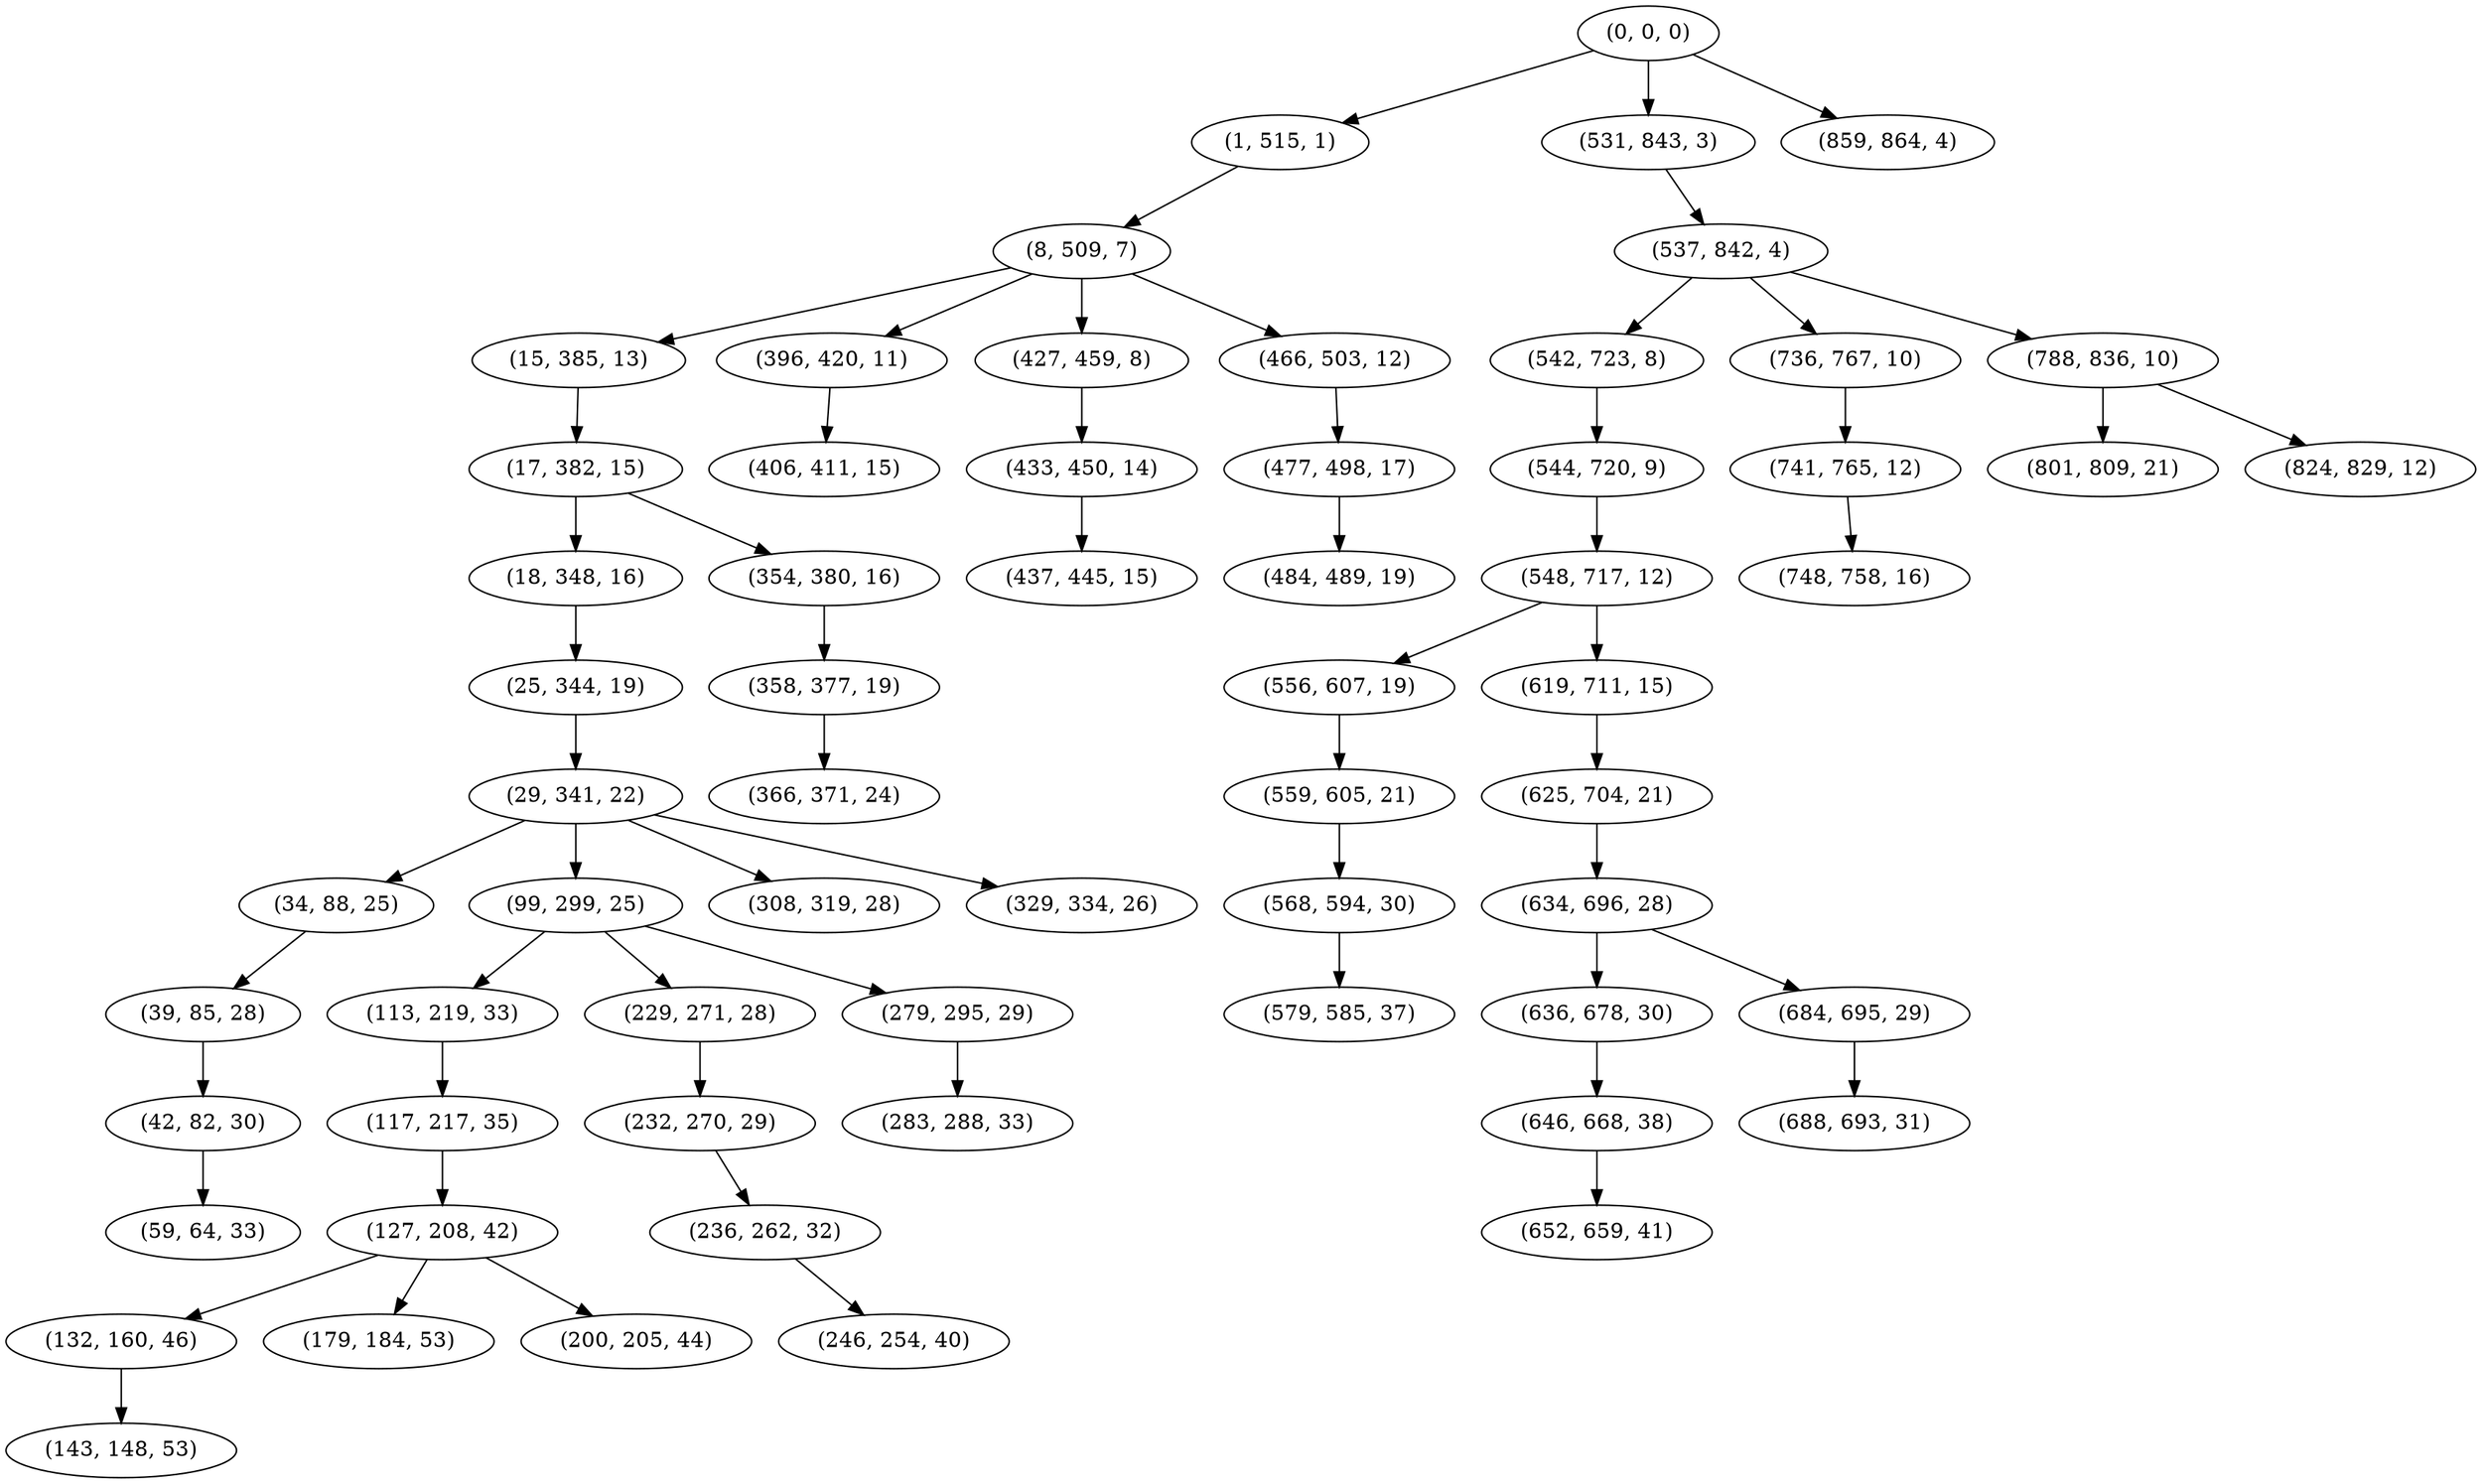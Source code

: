 digraph tree {
    "(0, 0, 0)";
    "(1, 515, 1)";
    "(8, 509, 7)";
    "(15, 385, 13)";
    "(17, 382, 15)";
    "(18, 348, 16)";
    "(25, 344, 19)";
    "(29, 341, 22)";
    "(34, 88, 25)";
    "(39, 85, 28)";
    "(42, 82, 30)";
    "(59, 64, 33)";
    "(99, 299, 25)";
    "(113, 219, 33)";
    "(117, 217, 35)";
    "(127, 208, 42)";
    "(132, 160, 46)";
    "(143, 148, 53)";
    "(179, 184, 53)";
    "(200, 205, 44)";
    "(229, 271, 28)";
    "(232, 270, 29)";
    "(236, 262, 32)";
    "(246, 254, 40)";
    "(279, 295, 29)";
    "(283, 288, 33)";
    "(308, 319, 28)";
    "(329, 334, 26)";
    "(354, 380, 16)";
    "(358, 377, 19)";
    "(366, 371, 24)";
    "(396, 420, 11)";
    "(406, 411, 15)";
    "(427, 459, 8)";
    "(433, 450, 14)";
    "(437, 445, 15)";
    "(466, 503, 12)";
    "(477, 498, 17)";
    "(484, 489, 19)";
    "(531, 843, 3)";
    "(537, 842, 4)";
    "(542, 723, 8)";
    "(544, 720, 9)";
    "(548, 717, 12)";
    "(556, 607, 19)";
    "(559, 605, 21)";
    "(568, 594, 30)";
    "(579, 585, 37)";
    "(619, 711, 15)";
    "(625, 704, 21)";
    "(634, 696, 28)";
    "(636, 678, 30)";
    "(646, 668, 38)";
    "(652, 659, 41)";
    "(684, 695, 29)";
    "(688, 693, 31)";
    "(736, 767, 10)";
    "(741, 765, 12)";
    "(748, 758, 16)";
    "(788, 836, 10)";
    "(801, 809, 21)";
    "(824, 829, 12)";
    "(859, 864, 4)";
    "(0, 0, 0)" -> "(1, 515, 1)";
    "(0, 0, 0)" -> "(531, 843, 3)";
    "(0, 0, 0)" -> "(859, 864, 4)";
    "(1, 515, 1)" -> "(8, 509, 7)";
    "(8, 509, 7)" -> "(15, 385, 13)";
    "(8, 509, 7)" -> "(396, 420, 11)";
    "(8, 509, 7)" -> "(427, 459, 8)";
    "(8, 509, 7)" -> "(466, 503, 12)";
    "(15, 385, 13)" -> "(17, 382, 15)";
    "(17, 382, 15)" -> "(18, 348, 16)";
    "(17, 382, 15)" -> "(354, 380, 16)";
    "(18, 348, 16)" -> "(25, 344, 19)";
    "(25, 344, 19)" -> "(29, 341, 22)";
    "(29, 341, 22)" -> "(34, 88, 25)";
    "(29, 341, 22)" -> "(99, 299, 25)";
    "(29, 341, 22)" -> "(308, 319, 28)";
    "(29, 341, 22)" -> "(329, 334, 26)";
    "(34, 88, 25)" -> "(39, 85, 28)";
    "(39, 85, 28)" -> "(42, 82, 30)";
    "(42, 82, 30)" -> "(59, 64, 33)";
    "(99, 299, 25)" -> "(113, 219, 33)";
    "(99, 299, 25)" -> "(229, 271, 28)";
    "(99, 299, 25)" -> "(279, 295, 29)";
    "(113, 219, 33)" -> "(117, 217, 35)";
    "(117, 217, 35)" -> "(127, 208, 42)";
    "(127, 208, 42)" -> "(132, 160, 46)";
    "(127, 208, 42)" -> "(179, 184, 53)";
    "(127, 208, 42)" -> "(200, 205, 44)";
    "(132, 160, 46)" -> "(143, 148, 53)";
    "(229, 271, 28)" -> "(232, 270, 29)";
    "(232, 270, 29)" -> "(236, 262, 32)";
    "(236, 262, 32)" -> "(246, 254, 40)";
    "(279, 295, 29)" -> "(283, 288, 33)";
    "(354, 380, 16)" -> "(358, 377, 19)";
    "(358, 377, 19)" -> "(366, 371, 24)";
    "(396, 420, 11)" -> "(406, 411, 15)";
    "(427, 459, 8)" -> "(433, 450, 14)";
    "(433, 450, 14)" -> "(437, 445, 15)";
    "(466, 503, 12)" -> "(477, 498, 17)";
    "(477, 498, 17)" -> "(484, 489, 19)";
    "(531, 843, 3)" -> "(537, 842, 4)";
    "(537, 842, 4)" -> "(542, 723, 8)";
    "(537, 842, 4)" -> "(736, 767, 10)";
    "(537, 842, 4)" -> "(788, 836, 10)";
    "(542, 723, 8)" -> "(544, 720, 9)";
    "(544, 720, 9)" -> "(548, 717, 12)";
    "(548, 717, 12)" -> "(556, 607, 19)";
    "(548, 717, 12)" -> "(619, 711, 15)";
    "(556, 607, 19)" -> "(559, 605, 21)";
    "(559, 605, 21)" -> "(568, 594, 30)";
    "(568, 594, 30)" -> "(579, 585, 37)";
    "(619, 711, 15)" -> "(625, 704, 21)";
    "(625, 704, 21)" -> "(634, 696, 28)";
    "(634, 696, 28)" -> "(636, 678, 30)";
    "(634, 696, 28)" -> "(684, 695, 29)";
    "(636, 678, 30)" -> "(646, 668, 38)";
    "(646, 668, 38)" -> "(652, 659, 41)";
    "(684, 695, 29)" -> "(688, 693, 31)";
    "(736, 767, 10)" -> "(741, 765, 12)";
    "(741, 765, 12)" -> "(748, 758, 16)";
    "(788, 836, 10)" -> "(801, 809, 21)";
    "(788, 836, 10)" -> "(824, 829, 12)";
}
